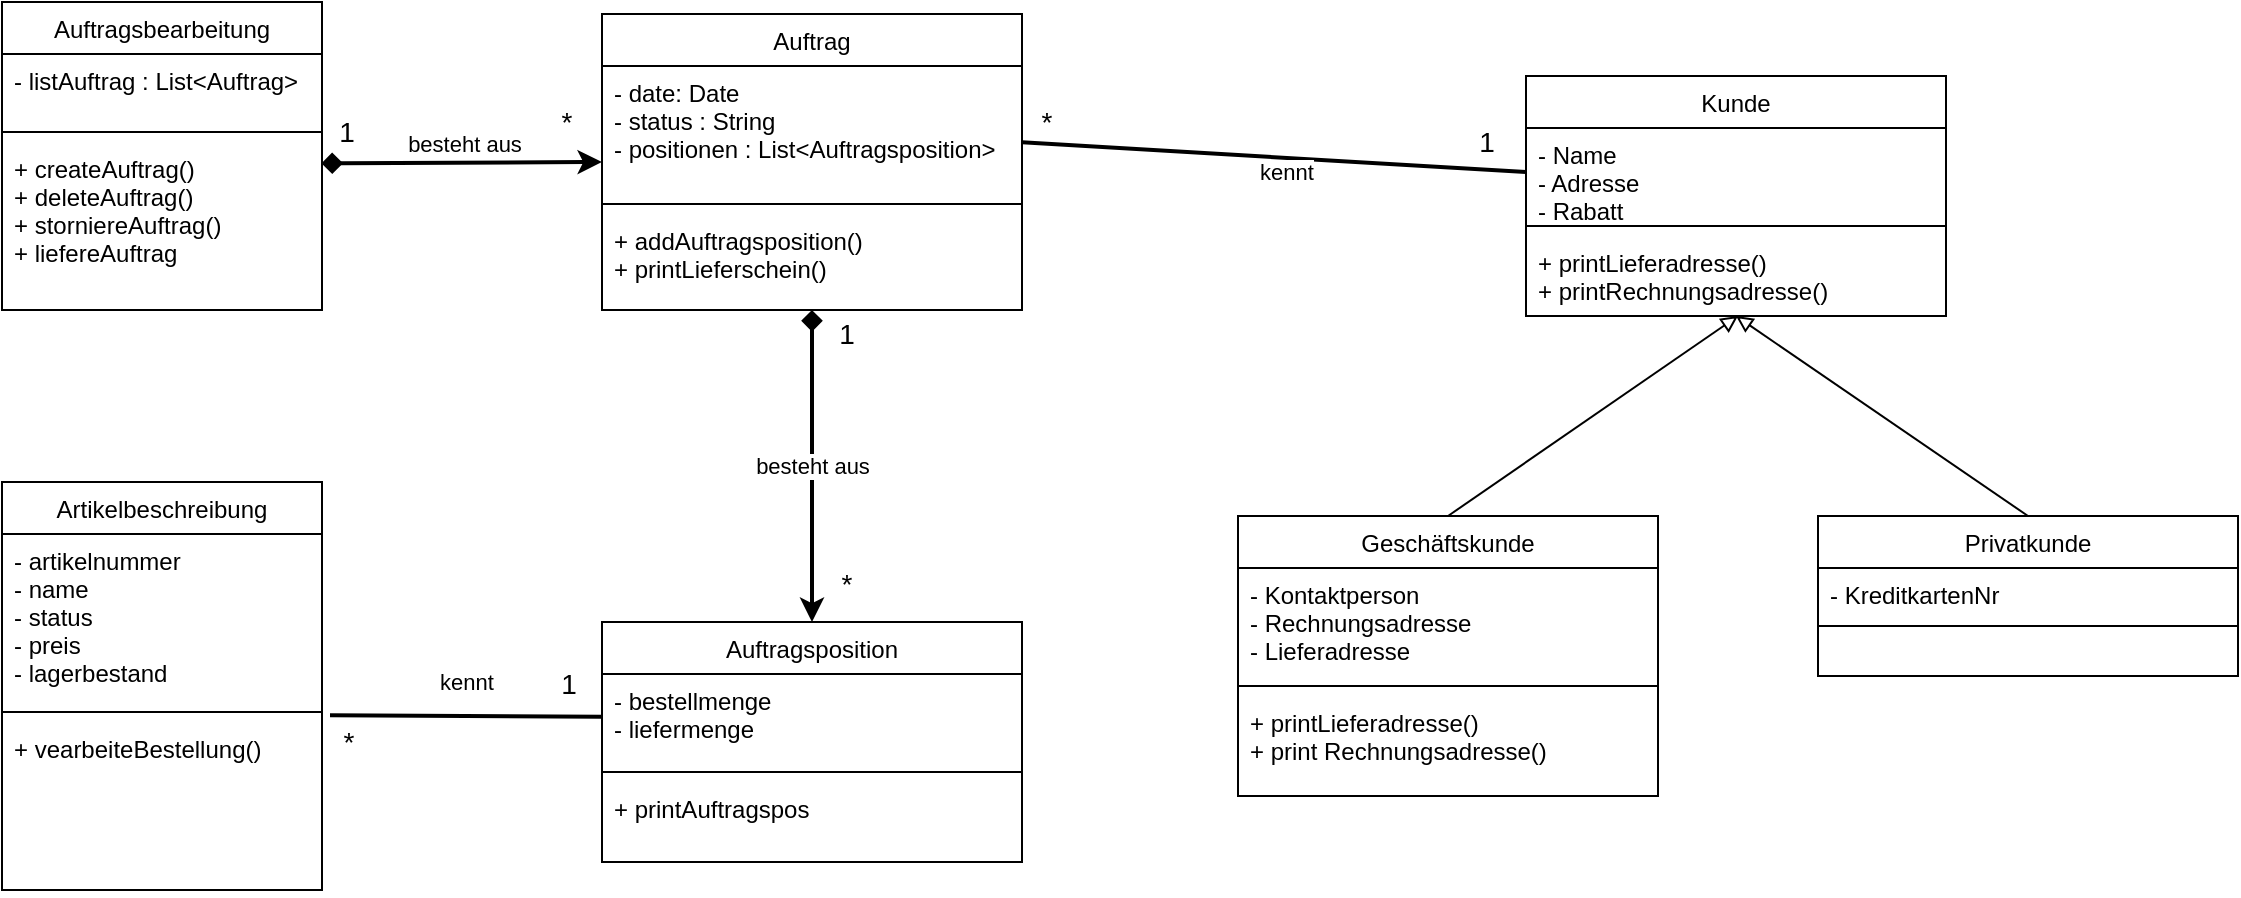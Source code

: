 <mxfile version="19.0.3" type="device"><diagram id="C5RBs43oDa-KdzZeNtuy" name="Page-1"><mxGraphModel dx="800" dy="1232" grid="1" gridSize="10" guides="1" tooltips="1" connect="1" arrows="1" fold="1" page="1" pageScale="1" pageWidth="1169" pageHeight="827" math="0" shadow="0"><root><mxCell id="WIyWlLk6GJQsqaUBKTNV-0"/><mxCell id="WIyWlLk6GJQsqaUBKTNV-1" parent="WIyWlLk6GJQsqaUBKTNV-0"/><mxCell id="zkfFHV4jXpPFQw0GAbJ--13" value="Auftragsbearbeitung" style="swimlane;fontStyle=0;align=center;verticalAlign=top;childLayout=stackLayout;horizontal=1;startSize=26;horizontalStack=0;resizeParent=1;resizeLast=0;collapsible=1;marginBottom=0;rounded=0;shadow=0;strokeWidth=1;" parent="WIyWlLk6GJQsqaUBKTNV-1" vertex="1"><mxGeometry x="24" y="150" width="160" height="154" as="geometry"><mxRectangle x="340" y="380" width="170" height="26" as="alternateBounds"/></mxGeometry></mxCell><mxCell id="zkfFHV4jXpPFQw0GAbJ--14" value="- listAuftrag : List&lt;Auftrag&gt;" style="text;align=left;verticalAlign=top;spacingLeft=4;spacingRight=4;overflow=hidden;rotatable=0;points=[[0,0.5],[1,0.5]];portConstraint=eastwest;" parent="zkfFHV4jXpPFQw0GAbJ--13" vertex="1"><mxGeometry y="26" width="160" height="34" as="geometry"/></mxCell><mxCell id="zkfFHV4jXpPFQw0GAbJ--15" value="" style="line;html=1;strokeWidth=1;align=left;verticalAlign=middle;spacingTop=-1;spacingLeft=3;spacingRight=3;rotatable=0;labelPosition=right;points=[];portConstraint=eastwest;" parent="zkfFHV4jXpPFQw0GAbJ--13" vertex="1"><mxGeometry y="60" width="160" height="10" as="geometry"/></mxCell><mxCell id="GFfQSs8mkVyOx2QfxJzw-1" value="+ createAuftrag()&#10;+ deleteAuftrag()&#10;+ storniereAuftrag()&#10;+ liefereAuftrag" style="text;align=left;verticalAlign=top;spacingLeft=4;spacingRight=4;overflow=hidden;rotatable=0;points=[[0,0.5],[1,0.5]];portConstraint=eastwest;" parent="zkfFHV4jXpPFQw0GAbJ--13" vertex="1"><mxGeometry y="70" width="160" height="84" as="geometry"/></mxCell><mxCell id="DFWhd9hawSsA8PBOSO-D-34" value="besteht aus" style="edgeStyle=none;rounded=0;orthogonalLoop=1;jettySize=auto;html=1;exitX=0.5;exitY=1;exitDx=0;exitDy=0;entryX=0.5;entryY=0;entryDx=0;entryDy=0;startArrow=diamond;startFill=1;endArrow=classic;endFill=1;strokeWidth=2;" edge="1" parent="WIyWlLk6GJQsqaUBKTNV-1" source="DFWhd9hawSsA8PBOSO-D-0" target="DFWhd9hawSsA8PBOSO-D-4"><mxGeometry relative="1" as="geometry"/></mxCell><mxCell id="DFWhd9hawSsA8PBOSO-D-42" value="1" style="edgeLabel;html=1;align=center;verticalAlign=middle;resizable=0;points=[];fontSize=14;" vertex="1" connectable="0" parent="DFWhd9hawSsA8PBOSO-D-34"><mxGeometry x="-0.865" relative="1" as="geometry"><mxPoint x="17" y="1" as="offset"/></mxGeometry></mxCell><mxCell id="DFWhd9hawSsA8PBOSO-D-43" value="*" style="edgeLabel;html=1;align=center;verticalAlign=middle;resizable=0;points=[];fontSize=14;" vertex="1" connectable="0" parent="DFWhd9hawSsA8PBOSO-D-34"><mxGeometry x="0.635" y="1" relative="1" as="geometry"><mxPoint x="16" y="9" as="offset"/></mxGeometry></mxCell><mxCell id="DFWhd9hawSsA8PBOSO-D-0" value="Auftrag" style="swimlane;fontStyle=0;align=center;verticalAlign=top;childLayout=stackLayout;horizontal=1;startSize=26;horizontalStack=0;resizeParent=1;resizeLast=0;collapsible=1;marginBottom=0;rounded=0;shadow=0;strokeWidth=1;" vertex="1" parent="WIyWlLk6GJQsqaUBKTNV-1"><mxGeometry x="324" y="156" width="210" height="148" as="geometry"><mxRectangle x="340" y="380" width="170" height="26" as="alternateBounds"/></mxGeometry></mxCell><mxCell id="DFWhd9hawSsA8PBOSO-D-1" value="- date: Date&#10;- status : String&#10;- positionen : List&lt;Auftragsposition&gt;" style="text;align=left;verticalAlign=top;spacingLeft=4;spacingRight=4;overflow=hidden;rotatable=0;points=[[0,0.5],[1,0.5]];portConstraint=eastwest;" vertex="1" parent="DFWhd9hawSsA8PBOSO-D-0"><mxGeometry y="26" width="210" height="64" as="geometry"/></mxCell><mxCell id="DFWhd9hawSsA8PBOSO-D-2" value="" style="line;html=1;strokeWidth=1;align=left;verticalAlign=middle;spacingTop=-1;spacingLeft=3;spacingRight=3;rotatable=0;labelPosition=right;points=[];portConstraint=eastwest;" vertex="1" parent="DFWhd9hawSsA8PBOSO-D-0"><mxGeometry y="90" width="210" height="10" as="geometry"/></mxCell><mxCell id="DFWhd9hawSsA8PBOSO-D-3" value="+ addAuftragsposition()&#10;+ printLieferschein()" style="text;align=left;verticalAlign=top;spacingLeft=4;spacingRight=4;overflow=hidden;rotatable=0;points=[[0,0.5],[1,0.5]];portConstraint=eastwest;" vertex="1" parent="DFWhd9hawSsA8PBOSO-D-0"><mxGeometry y="100" width="210" height="40" as="geometry"/></mxCell><mxCell id="DFWhd9hawSsA8PBOSO-D-4" value="Auftragsposition" style="swimlane;fontStyle=0;align=center;verticalAlign=top;childLayout=stackLayout;horizontal=1;startSize=26;horizontalStack=0;resizeParent=1;resizeLast=0;collapsible=1;marginBottom=0;rounded=0;shadow=0;strokeWidth=1;" vertex="1" parent="WIyWlLk6GJQsqaUBKTNV-1"><mxGeometry x="324" y="460" width="210" height="120" as="geometry"><mxRectangle x="340" y="380" width="170" height="26" as="alternateBounds"/></mxGeometry></mxCell><mxCell id="DFWhd9hawSsA8PBOSO-D-5" value="- bestellmenge&#10;- liefermenge" style="text;align=left;verticalAlign=top;spacingLeft=4;spacingRight=4;overflow=hidden;rotatable=0;points=[[0,0.5],[1,0.5]];portConstraint=eastwest;" vertex="1" parent="DFWhd9hawSsA8PBOSO-D-4"><mxGeometry y="26" width="210" height="44" as="geometry"/></mxCell><mxCell id="DFWhd9hawSsA8PBOSO-D-6" value="" style="line;html=1;strokeWidth=1;align=left;verticalAlign=middle;spacingTop=-1;spacingLeft=3;spacingRight=3;rotatable=0;labelPosition=right;points=[];portConstraint=eastwest;" vertex="1" parent="DFWhd9hawSsA8PBOSO-D-4"><mxGeometry y="70" width="210" height="10" as="geometry"/></mxCell><mxCell id="DFWhd9hawSsA8PBOSO-D-7" value="+ printAuftragspos" style="text;align=left;verticalAlign=top;spacingLeft=4;spacingRight=4;overflow=hidden;rotatable=0;points=[[0,0.5],[1,0.5]];portConstraint=eastwest;" vertex="1" parent="DFWhd9hawSsA8PBOSO-D-4"><mxGeometry y="80" width="210" height="40" as="geometry"/></mxCell><mxCell id="DFWhd9hawSsA8PBOSO-D-8" value="Artikelbeschreibung" style="swimlane;fontStyle=0;align=center;verticalAlign=top;childLayout=stackLayout;horizontal=1;startSize=26;horizontalStack=0;resizeParent=1;resizeLast=0;collapsible=1;marginBottom=0;rounded=0;shadow=0;strokeWidth=1;" vertex="1" parent="WIyWlLk6GJQsqaUBKTNV-1"><mxGeometry x="24" y="390" width="160" height="204" as="geometry"><mxRectangle x="340" y="380" width="170" height="26" as="alternateBounds"/></mxGeometry></mxCell><mxCell id="DFWhd9hawSsA8PBOSO-D-9" value="- artikelnummer&#10;- name&#10;- status&#10;- preis&#10;- lagerbestand" style="text;align=left;verticalAlign=top;spacingLeft=4;spacingRight=4;overflow=hidden;rotatable=0;points=[[0,0.5],[1,0.5]];portConstraint=eastwest;" vertex="1" parent="DFWhd9hawSsA8PBOSO-D-8"><mxGeometry y="26" width="160" height="84" as="geometry"/></mxCell><mxCell id="DFWhd9hawSsA8PBOSO-D-10" value="" style="line;html=1;strokeWidth=1;align=left;verticalAlign=middle;spacingTop=-1;spacingLeft=3;spacingRight=3;rotatable=0;labelPosition=right;points=[];portConstraint=eastwest;" vertex="1" parent="DFWhd9hawSsA8PBOSO-D-8"><mxGeometry y="110" width="160" height="10" as="geometry"/></mxCell><mxCell id="DFWhd9hawSsA8PBOSO-D-13" value="+ vearbeiteBestellung()" style="text;align=left;verticalAlign=top;spacingLeft=4;spacingRight=4;overflow=hidden;rotatable=0;points=[[0,0.5],[1,0.5]];portConstraint=eastwest;" vertex="1" parent="DFWhd9hawSsA8PBOSO-D-8"><mxGeometry y="120" width="160" height="84" as="geometry"/></mxCell><mxCell id="DFWhd9hawSsA8PBOSO-D-14" value="Kunde" style="swimlane;fontStyle=0;align=center;verticalAlign=top;childLayout=stackLayout;horizontal=1;startSize=26;horizontalStack=0;resizeParent=1;resizeLast=0;collapsible=1;marginBottom=0;rounded=0;shadow=0;strokeWidth=1;" vertex="1" parent="WIyWlLk6GJQsqaUBKTNV-1"><mxGeometry x="786" y="187" width="210" height="120" as="geometry"><mxRectangle x="340" y="380" width="170" height="26" as="alternateBounds"/></mxGeometry></mxCell><mxCell id="DFWhd9hawSsA8PBOSO-D-15" value="- Name&#10;- Adresse&#10;- Rabatt" style="text;align=left;verticalAlign=top;spacingLeft=4;spacingRight=4;overflow=hidden;rotatable=0;points=[[0,0.5],[1,0.5]];portConstraint=eastwest;" vertex="1" parent="DFWhd9hawSsA8PBOSO-D-14"><mxGeometry y="26" width="210" height="44" as="geometry"/></mxCell><mxCell id="DFWhd9hawSsA8PBOSO-D-16" value="" style="line;html=1;strokeWidth=1;align=left;verticalAlign=middle;spacingTop=-1;spacingLeft=3;spacingRight=3;rotatable=0;labelPosition=right;points=[];portConstraint=eastwest;" vertex="1" parent="DFWhd9hawSsA8PBOSO-D-14"><mxGeometry y="70" width="210" height="10" as="geometry"/></mxCell><mxCell id="DFWhd9hawSsA8PBOSO-D-17" value="+ printLieferadresse()&#10;+ printRechnungsadresse()" style="text;align=left;verticalAlign=top;spacingLeft=4;spacingRight=4;overflow=hidden;rotatable=0;points=[[0,0.5],[1,0.5]];portConstraint=eastwest;" vertex="1" parent="DFWhd9hawSsA8PBOSO-D-14"><mxGeometry y="80" width="210" height="40" as="geometry"/></mxCell><mxCell id="DFWhd9hawSsA8PBOSO-D-27" style="rounded=0;orthogonalLoop=1;jettySize=auto;html=1;exitX=0.5;exitY=0;exitDx=0;exitDy=0;entryX=0.5;entryY=1;entryDx=0;entryDy=0;endArrow=block;endFill=0;" edge="1" parent="WIyWlLk6GJQsqaUBKTNV-1" source="DFWhd9hawSsA8PBOSO-D-18" target="DFWhd9hawSsA8PBOSO-D-14"><mxGeometry relative="1" as="geometry"/></mxCell><mxCell id="DFWhd9hawSsA8PBOSO-D-18" value="Privatkunde" style="swimlane;fontStyle=0;align=center;verticalAlign=top;childLayout=stackLayout;horizontal=1;startSize=26;horizontalStack=0;resizeParent=1;resizeLast=0;collapsible=1;marginBottom=0;rounded=0;shadow=0;strokeWidth=1;" vertex="1" parent="WIyWlLk6GJQsqaUBKTNV-1"><mxGeometry x="932" y="407" width="210" height="80" as="geometry"><mxRectangle x="340" y="380" width="170" height="26" as="alternateBounds"/></mxGeometry></mxCell><mxCell id="DFWhd9hawSsA8PBOSO-D-19" value="- KreditkartenNr" style="text;align=left;verticalAlign=top;spacingLeft=4;spacingRight=4;overflow=hidden;rotatable=0;points=[[0,0.5],[1,0.5]];portConstraint=eastwest;" vertex="1" parent="DFWhd9hawSsA8PBOSO-D-18"><mxGeometry y="26" width="210" height="24" as="geometry"/></mxCell><mxCell id="DFWhd9hawSsA8PBOSO-D-20" value="" style="line;html=1;strokeWidth=1;align=left;verticalAlign=middle;spacingTop=-1;spacingLeft=3;spacingRight=3;rotatable=0;labelPosition=right;points=[];portConstraint=eastwest;" vertex="1" parent="DFWhd9hawSsA8PBOSO-D-18"><mxGeometry y="50" width="210" height="10" as="geometry"/></mxCell><mxCell id="DFWhd9hawSsA8PBOSO-D-29" style="edgeStyle=none;rounded=0;orthogonalLoop=1;jettySize=auto;html=1;endArrow=block;endFill=0;exitX=0.5;exitY=0;exitDx=0;exitDy=0;" edge="1" parent="WIyWlLk6GJQsqaUBKTNV-1" source="DFWhd9hawSsA8PBOSO-D-22"><mxGeometry relative="1" as="geometry"><mxPoint x="892" y="307" as="targetPoint"/></mxGeometry></mxCell><mxCell id="DFWhd9hawSsA8PBOSO-D-22" value="Geschäftskunde" style="swimlane;fontStyle=0;align=center;verticalAlign=top;childLayout=stackLayout;horizontal=1;startSize=26;horizontalStack=0;resizeParent=1;resizeLast=0;collapsible=1;marginBottom=0;rounded=0;shadow=0;strokeWidth=1;" vertex="1" parent="WIyWlLk6GJQsqaUBKTNV-1"><mxGeometry x="642" y="407" width="210" height="140" as="geometry"><mxRectangle x="340" y="380" width="170" height="26" as="alternateBounds"/></mxGeometry></mxCell><mxCell id="DFWhd9hawSsA8PBOSO-D-23" value="- Kontaktperson&#10;- Rechnungsadresse&#10;- Lieferadresse" style="text;align=left;verticalAlign=top;spacingLeft=4;spacingRight=4;overflow=hidden;rotatable=0;points=[[0,0.5],[1,0.5]];portConstraint=eastwest;" vertex="1" parent="DFWhd9hawSsA8PBOSO-D-22"><mxGeometry y="26" width="210" height="54" as="geometry"/></mxCell><mxCell id="DFWhd9hawSsA8PBOSO-D-24" value="" style="line;html=1;strokeWidth=1;align=left;verticalAlign=middle;spacingTop=-1;spacingLeft=3;spacingRight=3;rotatable=0;labelPosition=right;points=[];portConstraint=eastwest;" vertex="1" parent="DFWhd9hawSsA8PBOSO-D-22"><mxGeometry y="80" width="210" height="10" as="geometry"/></mxCell><mxCell id="DFWhd9hawSsA8PBOSO-D-26" value="+ printLieferadresse()&#10;+ print Rechnungsadresse()" style="text;align=left;verticalAlign=top;spacingLeft=4;spacingRight=4;overflow=hidden;rotatable=0;points=[[0,0.5],[1,0.5]];portConstraint=eastwest;" vertex="1" parent="DFWhd9hawSsA8PBOSO-D-22"><mxGeometry y="90" width="210" height="50" as="geometry"/></mxCell><mxCell id="DFWhd9hawSsA8PBOSO-D-30" style="edgeStyle=none;rounded=0;orthogonalLoop=1;jettySize=auto;html=1;entryX=0;entryY=0.5;entryDx=0;entryDy=0;endArrow=classic;endFill=1;startArrow=diamond;startFill=1;exitX=0.998;exitY=0.127;exitDx=0;exitDy=0;exitPerimeter=0;strokeWidth=2;" edge="1" parent="WIyWlLk6GJQsqaUBKTNV-1" source="GFfQSs8mkVyOx2QfxJzw-1" target="DFWhd9hawSsA8PBOSO-D-0"><mxGeometry relative="1" as="geometry"><mxPoint x="194" y="230" as="sourcePoint"/></mxGeometry></mxCell><mxCell id="DFWhd9hawSsA8PBOSO-D-40" value="1" style="edgeLabel;html=1;align=center;verticalAlign=middle;resizable=0;points=[];fontSize=14;" vertex="1" connectable="0" parent="DFWhd9hawSsA8PBOSO-D-30"><mxGeometry x="-0.76" y="2" relative="1" as="geometry"><mxPoint x="-5" y="-14" as="offset"/></mxGeometry></mxCell><mxCell id="DFWhd9hawSsA8PBOSO-D-41" value="*" style="edgeLabel;html=1;align=center;verticalAlign=middle;resizable=0;points=[];fontSize=14;" vertex="1" connectable="0" parent="DFWhd9hawSsA8PBOSO-D-30"><mxGeometry x="0.736" y="2" relative="1" as="geometry"><mxPoint y="-18" as="offset"/></mxGeometry></mxCell><mxCell id="DFWhd9hawSsA8PBOSO-D-46" value="besteht aus" style="edgeLabel;html=1;align=center;verticalAlign=middle;resizable=0;points=[];fontSize=11;" vertex="1" connectable="0" parent="DFWhd9hawSsA8PBOSO-D-30"><mxGeometry x="-0.178" y="-1" relative="1" as="geometry"><mxPoint x="14" y="-11" as="offset"/></mxGeometry></mxCell><mxCell id="DFWhd9hawSsA8PBOSO-D-32" style="edgeStyle=none;rounded=0;orthogonalLoop=1;jettySize=auto;html=1;entryX=0;entryY=0.5;entryDx=0;entryDy=0;startArrow=none;startFill=0;endArrow=none;endFill=0;strokeWidth=2;" edge="1" parent="WIyWlLk6GJQsqaUBKTNV-1" source="DFWhd9hawSsA8PBOSO-D-1" target="DFWhd9hawSsA8PBOSO-D-15"><mxGeometry relative="1" as="geometry"/></mxCell><mxCell id="DFWhd9hawSsA8PBOSO-D-33" value="kennt" style="edgeLabel;html=1;align=center;verticalAlign=middle;resizable=0;points=[];" vertex="1" connectable="0" parent="DFWhd9hawSsA8PBOSO-D-32"><mxGeometry x="0.212" y="1" relative="1" as="geometry"><mxPoint x="-21" y="7" as="offset"/></mxGeometry></mxCell><mxCell id="DFWhd9hawSsA8PBOSO-D-38" value="*" style="edgeLabel;html=1;align=center;verticalAlign=middle;resizable=0;points=[];fontSize=14;" vertex="1" connectable="0" parent="DFWhd9hawSsA8PBOSO-D-32"><mxGeometry x="-0.734" y="1" relative="1" as="geometry"><mxPoint x="-22" y="-11" as="offset"/></mxGeometry></mxCell><mxCell id="DFWhd9hawSsA8PBOSO-D-39" value="1" style="edgeLabel;html=1;align=center;verticalAlign=middle;resizable=0;points=[];fontSize=14;" vertex="1" connectable="0" parent="DFWhd9hawSsA8PBOSO-D-32"><mxGeometry x="0.558" y="2" relative="1" as="geometry"><mxPoint x="35" y="-10" as="offset"/></mxGeometry></mxCell><mxCell id="DFWhd9hawSsA8PBOSO-D-35" style="edgeStyle=none;rounded=0;orthogonalLoop=1;jettySize=auto;html=1;entryX=1.025;entryY=-0.04;entryDx=0;entryDy=0;entryPerimeter=0;startArrow=none;startFill=0;endArrow=none;endFill=0;strokeWidth=2;" edge="1" parent="WIyWlLk6GJQsqaUBKTNV-1" source="DFWhd9hawSsA8PBOSO-D-5" target="DFWhd9hawSsA8PBOSO-D-13"><mxGeometry relative="1" as="geometry"/></mxCell><mxCell id="DFWhd9hawSsA8PBOSO-D-36" value="kennt" style="edgeLabel;html=1;align=center;verticalAlign=middle;resizable=0;points=[];" vertex="1" connectable="0" parent="DFWhd9hawSsA8PBOSO-D-35"><mxGeometry x="0.346" y="3" relative="1" as="geometry"><mxPoint x="23" y="-20" as="offset"/></mxGeometry></mxCell><mxCell id="DFWhd9hawSsA8PBOSO-D-44" value="1" style="edgeLabel;html=1;align=center;verticalAlign=middle;resizable=0;points=[];fontSize=14;" vertex="1" connectable="0" parent="DFWhd9hawSsA8PBOSO-D-35"><mxGeometry x="-0.757" relative="1" as="geometry"><mxPoint x="-1" y="-17" as="offset"/></mxGeometry></mxCell><mxCell id="DFWhd9hawSsA8PBOSO-D-45" value="*" style="edgeLabel;html=1;align=center;verticalAlign=middle;resizable=0;points=[];fontSize=14;" vertex="1" connectable="0" parent="DFWhd9hawSsA8PBOSO-D-35"><mxGeometry x="0.772" y="-1" relative="1" as="geometry"><mxPoint x="-7" y="14" as="offset"/></mxGeometry></mxCell></root></mxGraphModel></diagram></mxfile>